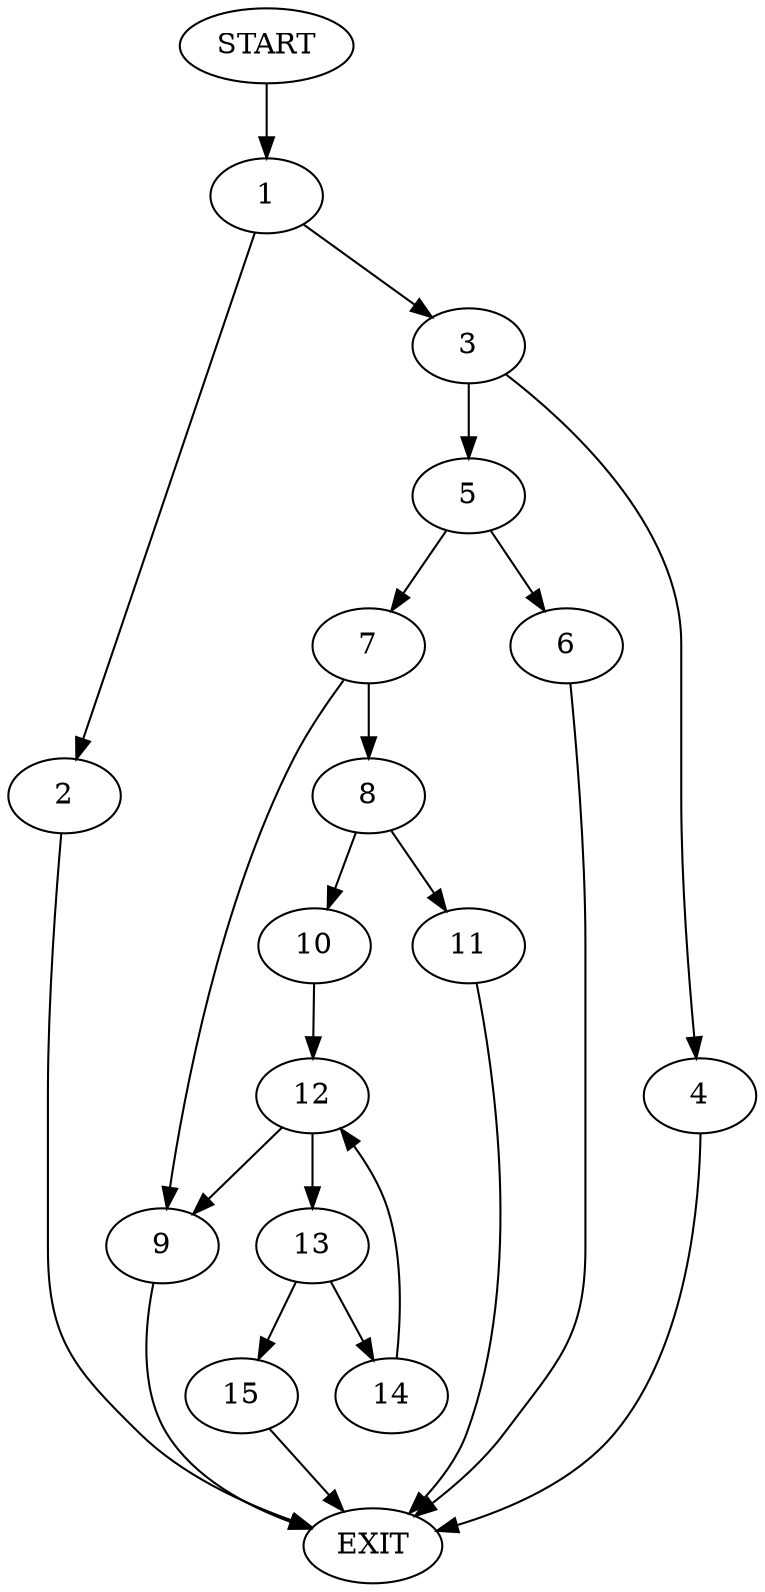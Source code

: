 digraph {
0 [label="START"]
16 [label="EXIT"]
0 -> 1
1 -> 2
1 -> 3
2 -> 16
3 -> 4
3 -> 5
4 -> 16
5 -> 6
5 -> 7
6 -> 16
7 -> 8
7 -> 9
8 -> 10
8 -> 11
9 -> 16
11 -> 16
10 -> 12
12 -> 13
12 -> 9
13 -> 14
13 -> 15
14 -> 12
15 -> 16
}
